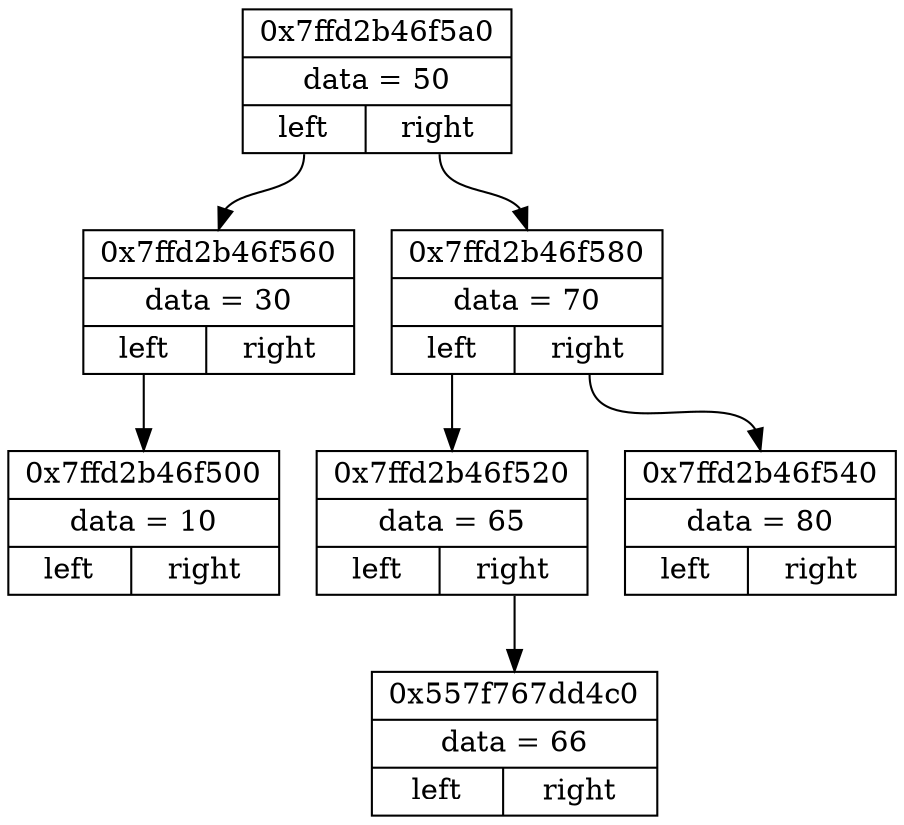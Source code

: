 digraph
{ 
rankdir=HR;

node0x7ffd2b46f5a0 [ shape=record, rank = 1, label= "{ 0x7ffd2b46f5a0 | data = 50 | {<n0x7ffd2b46f5a0_l> left | <n0x7ffd2b46f5a0_r> right}} " ];
node0x7ffd2b46f520 [ shape=record, rank = 2, label= "{ 0x7ffd2b46f520 | data = 65 | {<n0x7ffd2b46f520_l> left | <n0x7ffd2b46f520_r> right}} " ];
node0x7ffd2b46f540 [ shape=record, rank = 3, label= "{ 0x7ffd2b46f540 | data = 80 | {<n0x7ffd2b46f540_l> left | <n0x7ffd2b46f540_r> right}} " ];
node0x7ffd2b46f560 [ shape=record, rank = 4, label= "{ 0x7ffd2b46f560 | data = 30 | {<n0x7ffd2b46f560_l> left | <n0x7ffd2b46f560_r> right}} " ];
node0x7ffd2b46f580 [ shape=record, rank = 5, label= "{ 0x7ffd2b46f580 | data = 70 | {<n0x7ffd2b46f580_l> left | <n0x7ffd2b46f580_r> right}} " ];
node0x7ffd2b46f500 [ shape=record, rank = 6, label= "{ 0x7ffd2b46f500 | data = 10 | {<n0x7ffd2b46f500_l> left | <n0x7ffd2b46f500_r> right}} " ];
node0x557f767dd4c0 [ shape=record, rank = 7, label= "{ 0x557f767dd4c0 | data = 66 | {<n0x557f767dd4c0_l> left | <n0x557f767dd4c0_r> right}} " ];

node0x7ffd2b46f5a0:<n0x7ffd2b46f5a0_l>:s -> node0x7ffd2b46f560:n
node0x7ffd2b46f5a0:<n0x7ffd2b46f5a0_r>:s -> node0x7ffd2b46f580:n
node0x7ffd2b46f520:<n0x7ffd2b46f520_r>:s -> node0x557f767dd4c0:n
node0x7ffd2b46f560:<n0x7ffd2b46f560_l>:s -> node0x7ffd2b46f500:n
node0x7ffd2b46f580:<n0x7ffd2b46f580_l>:s -> node0x7ffd2b46f520:n
node0x7ffd2b46f580:<n0x7ffd2b46f580_r>:s -> node0x7ffd2b46f540:n

}
